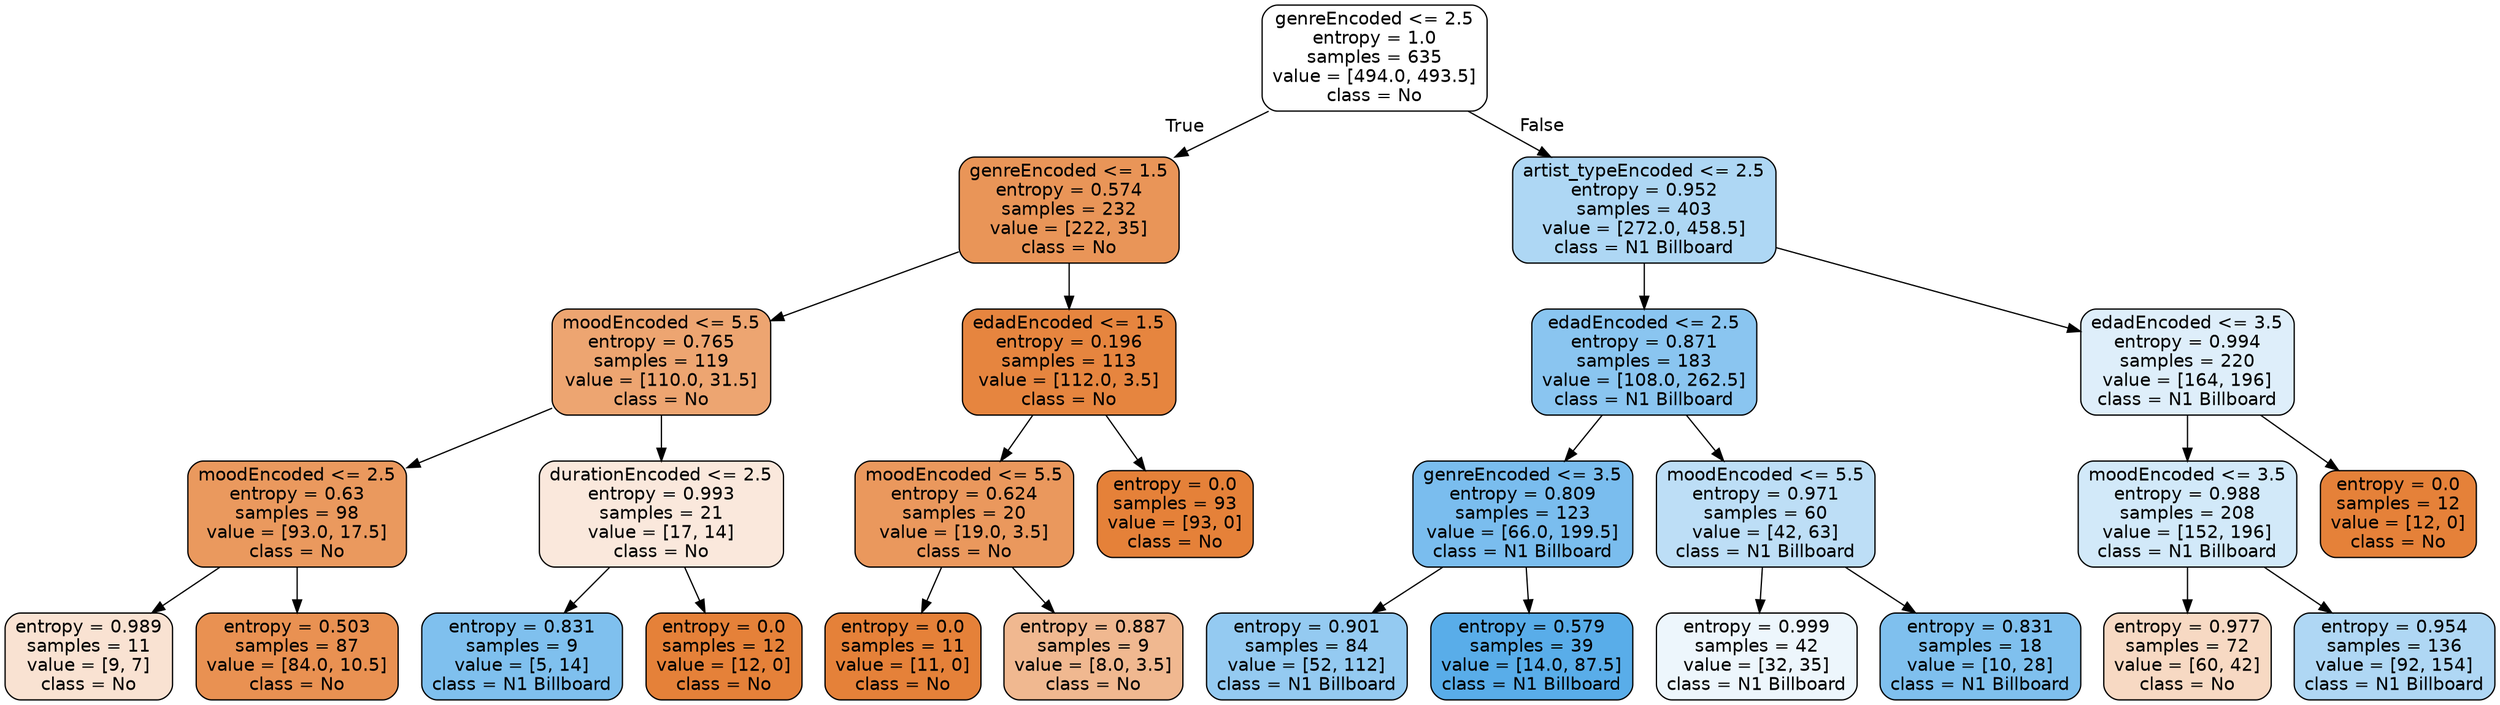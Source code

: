 digraph Tree {
node [shape=box, style="filled, rounded", color="black", fontname=helvetica] ;
edge [fontname=helvetica] ;
0 [label="genreEncoded <= 2.5\nentropy = 1.0\nsamples = 635\nvalue = [494.0, 493.5]\nclass = No", fillcolor="#e5813900"] ;
1 [label="genreEncoded <= 1.5\nentropy = 0.574\nsamples = 232\nvalue = [222, 35]\nclass = No", fillcolor="#e58139d7"] ;
0 -> 1 [labeldistance=2.5, labelangle=45, headlabel="True"] ;
2 [label="moodEncoded <= 5.5\nentropy = 0.765\nsamples = 119\nvalue = [110.0, 31.5]\nclass = No", fillcolor="#e58139b6"] ;
1 -> 2 ;
3 [label="moodEncoded <= 2.5\nentropy = 0.63\nsamples = 98\nvalue = [93.0, 17.5]\nclass = No", fillcolor="#e58139cf"] ;
2 -> 3 ;
4 [label="entropy = 0.989\nsamples = 11\nvalue = [9, 7]\nclass = No", fillcolor="#e5813939"] ;
3 -> 4 ;
5 [label="entropy = 0.503\nsamples = 87\nvalue = [84.0, 10.5]\nclass = No", fillcolor="#e58139df"] ;
3 -> 5 ;
6 [label="durationEncoded <= 2.5\nentropy = 0.993\nsamples = 21\nvalue = [17, 14]\nclass = No", fillcolor="#e581392d"] ;
2 -> 6 ;
7 [label="entropy = 0.831\nsamples = 9\nvalue = [5, 14]\nclass = N1 Billboard", fillcolor="#399de5a4"] ;
6 -> 7 ;
8 [label="entropy = 0.0\nsamples = 12\nvalue = [12, 0]\nclass = No", fillcolor="#e58139ff"] ;
6 -> 8 ;
9 [label="edadEncoded <= 1.5\nentropy = 0.196\nsamples = 113\nvalue = [112.0, 3.5]\nclass = No", fillcolor="#e58139f7"] ;
1 -> 9 ;
10 [label="moodEncoded <= 5.5\nentropy = 0.624\nsamples = 20\nvalue = [19.0, 3.5]\nclass = No", fillcolor="#e58139d0"] ;
9 -> 10 ;
11 [label="entropy = 0.0\nsamples = 11\nvalue = [11, 0]\nclass = No", fillcolor="#e58139ff"] ;
10 -> 11 ;
12 [label="entropy = 0.887\nsamples = 9\nvalue = [8.0, 3.5]\nclass = No", fillcolor="#e581398f"] ;
10 -> 12 ;
13 [label="entropy = 0.0\nsamples = 93\nvalue = [93, 0]\nclass = No", fillcolor="#e58139ff"] ;
9 -> 13 ;
14 [label="artist_typeEncoded <= 2.5\nentropy = 0.952\nsamples = 403\nvalue = [272.0, 458.5]\nclass = N1 Billboard", fillcolor="#399de568"] ;
0 -> 14 [labeldistance=2.5, labelangle=-45, headlabel="False"] ;
15 [label="edadEncoded <= 2.5\nentropy = 0.871\nsamples = 183\nvalue = [108.0, 262.5]\nclass = N1 Billboard", fillcolor="#399de596"] ;
14 -> 15 ;
16 [label="genreEncoded <= 3.5\nentropy = 0.809\nsamples = 123\nvalue = [66.0, 199.5]\nclass = N1 Billboard", fillcolor="#399de5ab"] ;
15 -> 16 ;
17 [label="entropy = 0.901\nsamples = 84\nvalue = [52, 112]\nclass = N1 Billboard", fillcolor="#399de589"] ;
16 -> 17 ;
18 [label="entropy = 0.579\nsamples = 39\nvalue = [14.0, 87.5]\nclass = N1 Billboard", fillcolor="#399de5d6"] ;
16 -> 18 ;
19 [label="moodEncoded <= 5.5\nentropy = 0.971\nsamples = 60\nvalue = [42, 63]\nclass = N1 Billboard", fillcolor="#399de555"] ;
15 -> 19 ;
20 [label="entropy = 0.999\nsamples = 42\nvalue = [32, 35]\nclass = N1 Billboard", fillcolor="#399de516"] ;
19 -> 20 ;
21 [label="entropy = 0.831\nsamples = 18\nvalue = [10, 28]\nclass = N1 Billboard", fillcolor="#399de5a4"] ;
19 -> 21 ;
22 [label="edadEncoded <= 3.5\nentropy = 0.994\nsamples = 220\nvalue = [164, 196]\nclass = N1 Billboard", fillcolor="#399de52a"] ;
14 -> 22 ;
23 [label="moodEncoded <= 3.5\nentropy = 0.988\nsamples = 208\nvalue = [152, 196]\nclass = N1 Billboard", fillcolor="#399de539"] ;
22 -> 23 ;
24 [label="entropy = 0.977\nsamples = 72\nvalue = [60, 42]\nclass = No", fillcolor="#e581394d"] ;
23 -> 24 ;
25 [label="entropy = 0.954\nsamples = 136\nvalue = [92, 154]\nclass = N1 Billboard", fillcolor="#399de567"] ;
23 -> 25 ;
26 [label="entropy = 0.0\nsamples = 12\nvalue = [12, 0]\nclass = No", fillcolor="#e58139ff"] ;
22 -> 26 ;
}